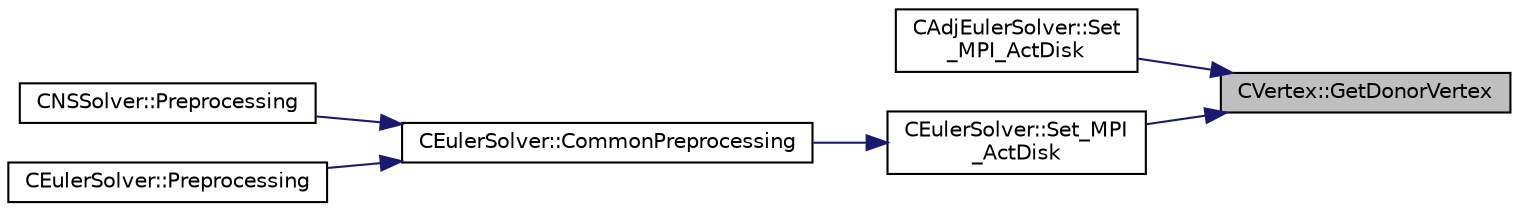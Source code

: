 digraph "CVertex::GetDonorVertex"
{
 // LATEX_PDF_SIZE
  edge [fontname="Helvetica",fontsize="10",labelfontname="Helvetica",labelfontsize="10"];
  node [fontname="Helvetica",fontsize="10",shape=record];
  rankdir="RL";
  Node1 [label="CVertex::GetDonorVertex",height=0.2,width=0.4,color="black", fillcolor="grey75", style="filled", fontcolor="black",tooltip="Get the value of the periodic point of a vertex."];
  Node1 -> Node2 [dir="back",color="midnightblue",fontsize="10",style="solid",fontname="Helvetica"];
  Node2 [label="CAdjEulerSolver::Set\l_MPI_ActDisk",height=0.2,width=0.4,color="black", fillcolor="white", style="filled",URL="$classCAdjEulerSolver.html#a955c1b2bca0b00f14d155fd6eb3f6747",tooltip="Parallelization of Undivided Laplacian."];
  Node1 -> Node3 [dir="back",color="midnightblue",fontsize="10",style="solid",fontname="Helvetica"];
  Node3 [label="CEulerSolver::Set_MPI\l_ActDisk",height=0.2,width=0.4,color="black", fillcolor="white", style="filled",URL="$classCEulerSolver.html#a6af5752ae941083a42f1d5761adb27ef",tooltip="Parallelization of Undivided Laplacian."];
  Node3 -> Node4 [dir="back",color="midnightblue",fontsize="10",style="solid",fontname="Helvetica"];
  Node4 [label="CEulerSolver::CommonPreprocessing",height=0.2,width=0.4,color="black", fillcolor="white", style="filled",URL="$classCEulerSolver.html#a0d6f93feba8d6aad18edf3594213042b",tooltip="Preprocessing actions common to the Euler and NS solvers."];
  Node4 -> Node5 [dir="back",color="midnightblue",fontsize="10",style="solid",fontname="Helvetica"];
  Node5 [label="CNSSolver::Preprocessing",height=0.2,width=0.4,color="black", fillcolor="white", style="filled",URL="$classCNSSolver.html#af83e7cb773797239cdc98fc4d202d32f",tooltip="Restart residual and compute gradients."];
  Node4 -> Node6 [dir="back",color="midnightblue",fontsize="10",style="solid",fontname="Helvetica"];
  Node6 [label="CEulerSolver::Preprocessing",height=0.2,width=0.4,color="black", fillcolor="white", style="filled",URL="$classCEulerSolver.html#ab08b6aa95648e7ab973f9f247fe54b31",tooltip="Compute primitive variables and their gradients."];
}
